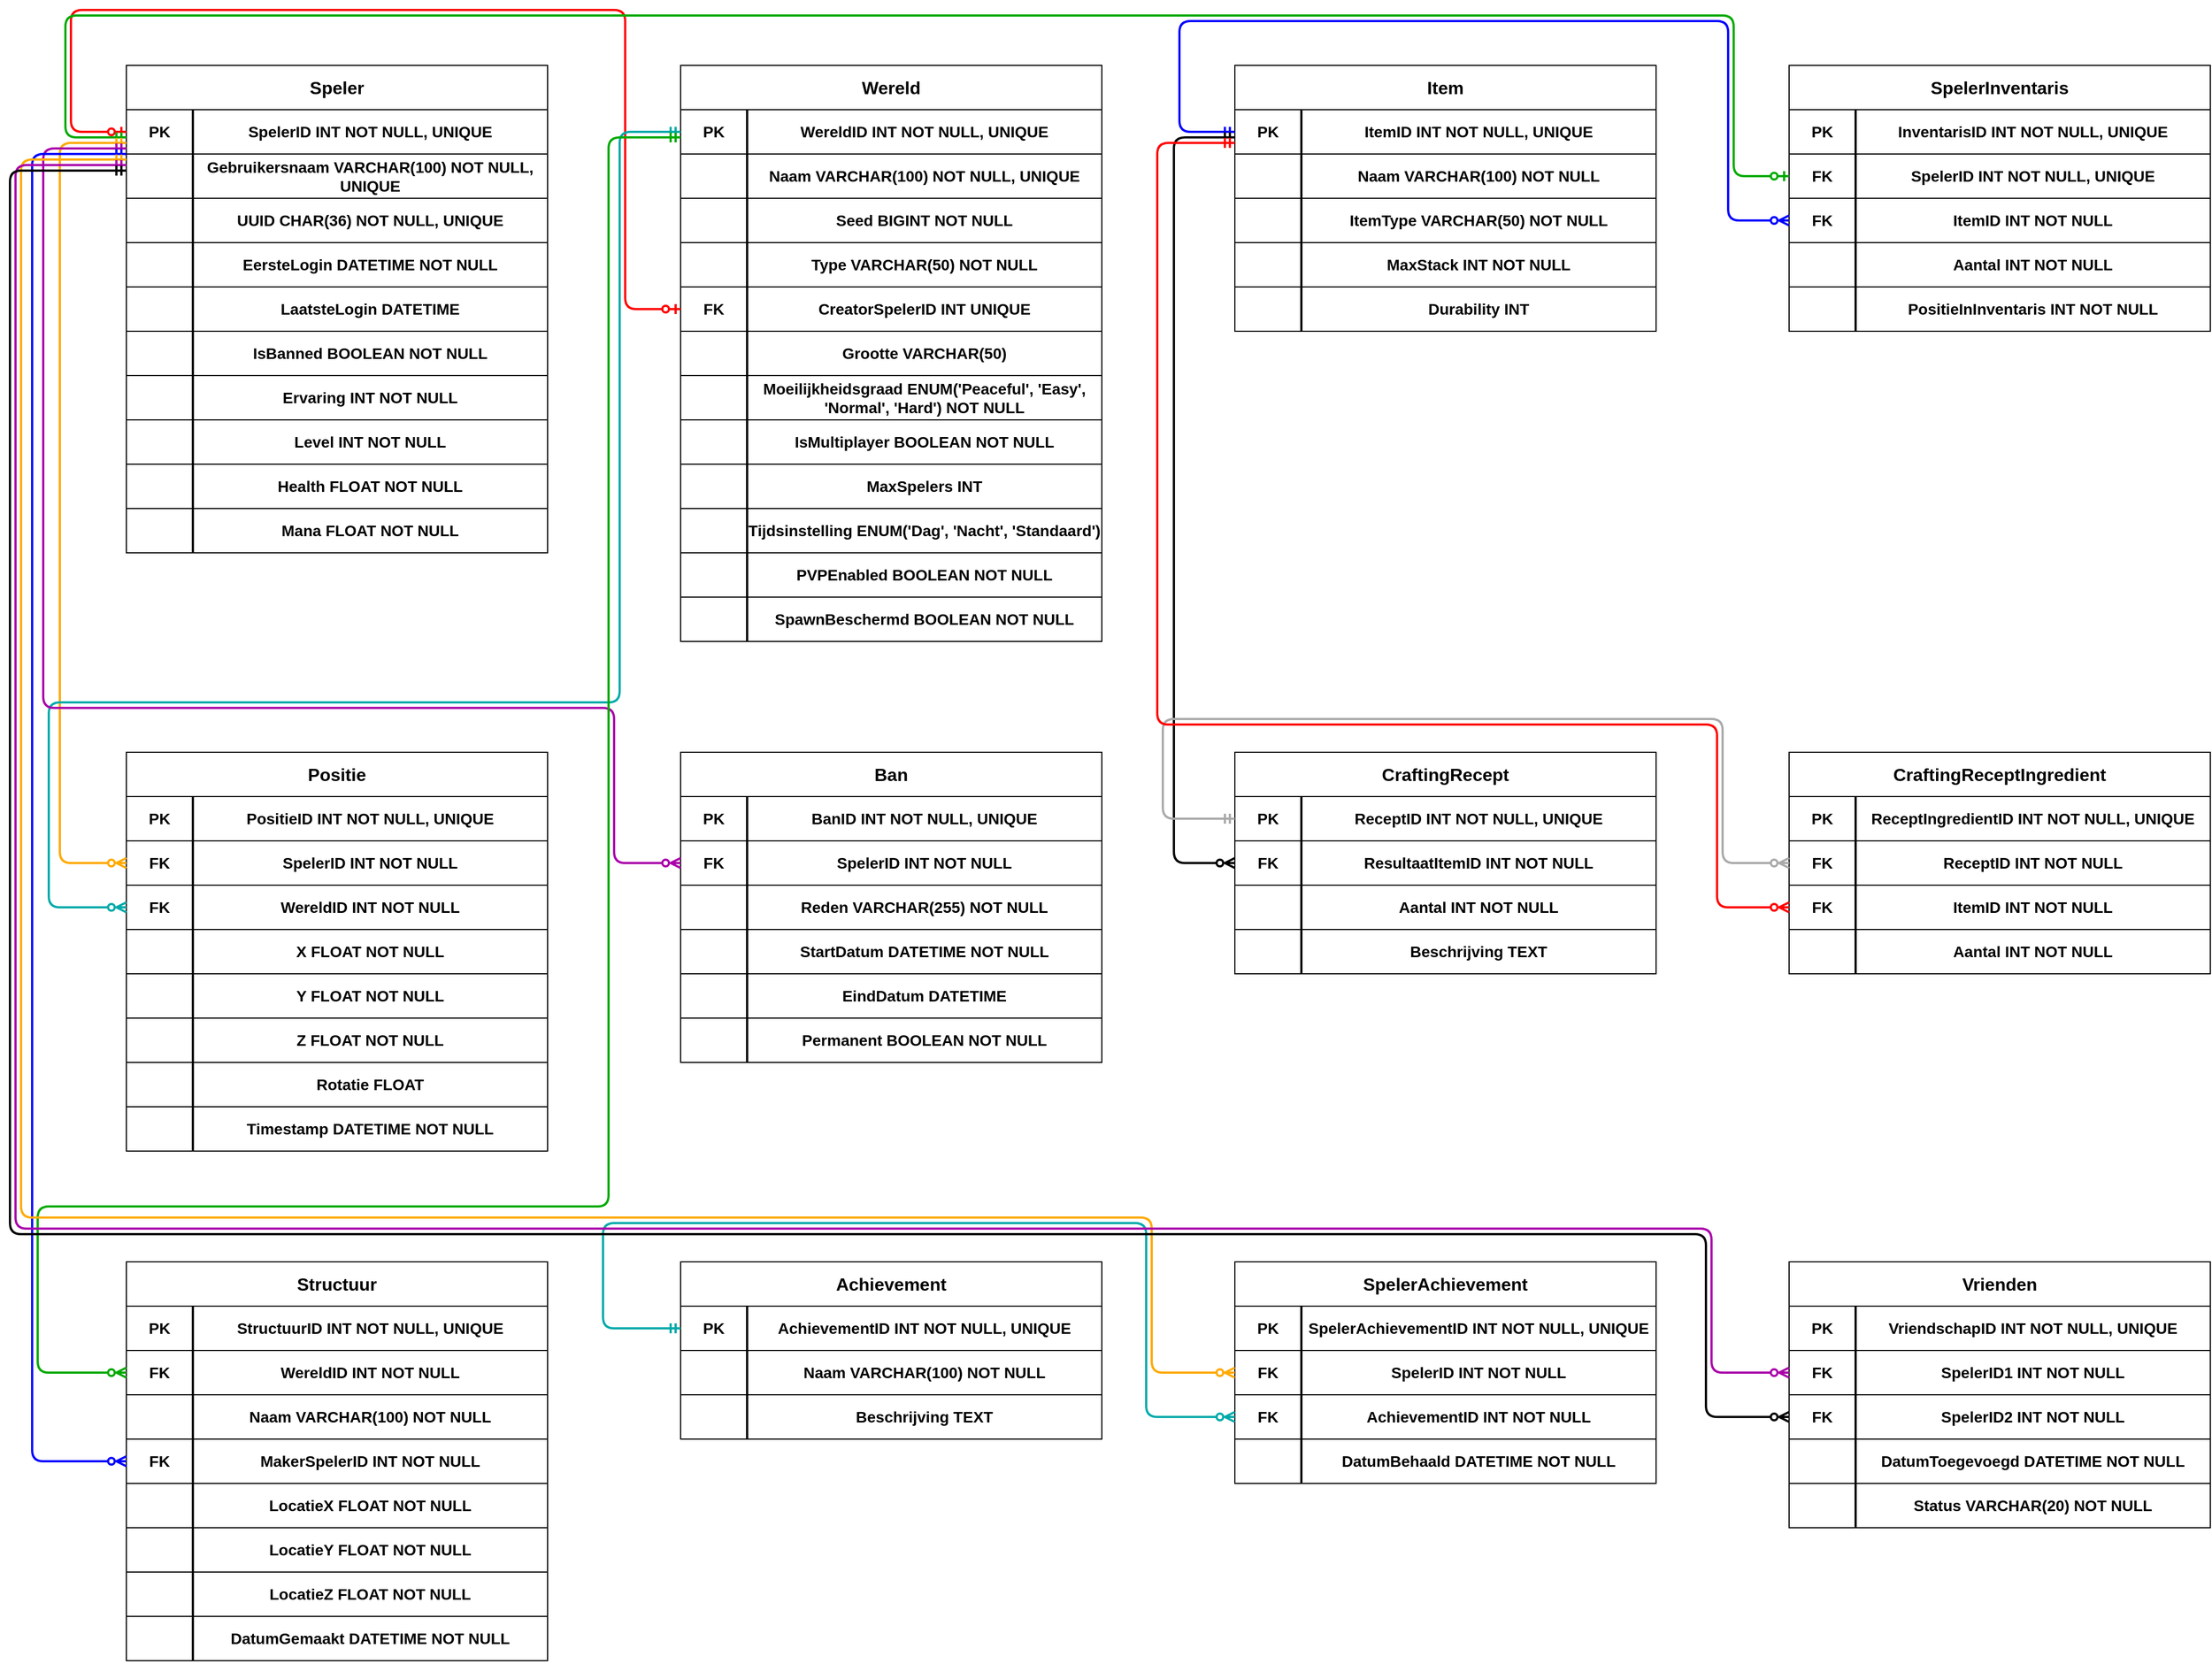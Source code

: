 <?xml version="1.0" encoding="UTF-8"?>
<mxfile version="22.1.22" type="device">
  <diagram id="diagram1" name="Pagina-1">
    <mxGraphModel dx="1200" dy="800" grid="1" gridSize="10" guides="1" tooltips="1" connect="1" arrows="1" fold="1" page="1" pageScale="1" pageWidth="827" pageHeight="1169" math="0" shadow="0">
      <root>
        <mxCell id="0"/>
        <mxCell id="1" parent="0"/>
    <mxCell id="2" value="" style="shape=rectangle;whiteSpace=wrap;html=1;strokeColor=#000000;fillColor=#FFFFFF;fontSize=14;fontFamily=Arial;fontStyle=1" vertex="1" parent="1">
      <mxGeometry x="0" y="0" width="380" height="440" as="geometry" />
    </mxCell>

    <mxCell id="3" value="Speler" style="shape=rectangle;whiteSpace=wrap;html=1;strokeColor=#000000;fillColor=#FFFFFF;fontSize=16;fontFamily=Arial;fontStyle=1;" vertex="1" parent="1">
      <mxGeometry x="0" y="0" width="380" height="40" as="geometry" />
    </mxCell>

    <mxCell id="4" value="PK" style="shape=rectangle;whiteSpace=wrap;html=1;strokeColor=#000000;fillColor=#FFFFFF;fontSize=14;fontFamily=Arial;fontStyle=1" vertex="1" parent="1">
      <mxGeometry x="0" y="40" width="60" height="40" as="geometry" />
    </mxCell>

    <mxCell id="5" value="SpelerID
INT
NOT NULL, UNIQUE" style="shape=rectangle;whiteSpace=wrap;html=1;strokeColor=#000000;fillColor=#FFFFFF;fontSize=14;fontFamily=Arial;fontStyle=1" vertex="1" parent="1">
      <mxGeometry x="60" y="40" width="320" height="40" as="geometry" />
    </mxCell>

    <mxCell id="6" value="" style="shape=rectangle;whiteSpace=wrap;html=1;strokeColor=#000000;fillColor=#FFFFFF;fontSize=14;fontFamily=Arial;fontStyle=1" vertex="1" parent="1">
      <mxGeometry x="0" y="80" width="60" height="40" as="geometry" />
    </mxCell>

    <mxCell id="7" value="Gebruikersnaam
VARCHAR(100)
NOT NULL, UNIQUE" style="shape=rectangle;whiteSpace=wrap;html=1;strokeColor=#000000;fillColor=#FFFFFF;fontSize=14;fontFamily=Arial;fontStyle=1" vertex="1" parent="1">
      <mxGeometry x="60" y="80" width="320" height="40" as="geometry" />
    </mxCell>

    <mxCell id="8" value="" style="shape=rectangle;whiteSpace=wrap;html=1;strokeColor=#000000;fillColor=#FFFFFF;fontSize=14;fontFamily=Arial;fontStyle=1" vertex="1" parent="1">
      <mxGeometry x="0" y="120" width="60" height="40" as="geometry" />
    </mxCell>

    <mxCell id="9" value="UUID
CHAR(36)
NOT NULL, UNIQUE" style="shape=rectangle;whiteSpace=wrap;html=1;strokeColor=#000000;fillColor=#FFFFFF;fontSize=14;fontFamily=Arial;fontStyle=1" vertex="1" parent="1">
      <mxGeometry x="60" y="120" width="320" height="40" as="geometry" />
    </mxCell>

    <mxCell id="10" value="" style="shape=rectangle;whiteSpace=wrap;html=1;strokeColor=#000000;fillColor=#FFFFFF;fontSize=14;fontFamily=Arial;fontStyle=1" vertex="1" parent="1">
      <mxGeometry x="0" y="160" width="60" height="40" as="geometry" />
    </mxCell>

    <mxCell id="11" value="EersteLogin
DATETIME
NOT NULL" style="shape=rectangle;whiteSpace=wrap;html=1;strokeColor=#000000;fillColor=#FFFFFF;fontSize=14;fontFamily=Arial;fontStyle=1" vertex="1" parent="1">
      <mxGeometry x="60" y="160" width="320" height="40" as="geometry" />
    </mxCell>

    <mxCell id="12" value="" style="shape=rectangle;whiteSpace=wrap;html=1;strokeColor=#000000;fillColor=#FFFFFF;fontSize=14;fontFamily=Arial;fontStyle=1" vertex="1" parent="1">
      <mxGeometry x="0" y="200" width="60" height="40" as="geometry" />
    </mxCell>

    <mxCell id="13" value="LaatsteLogin
DATETIME" style="shape=rectangle;whiteSpace=wrap;html=1;strokeColor=#000000;fillColor=#FFFFFF;fontSize=14;fontFamily=Arial;fontStyle=1" vertex="1" parent="1">
      <mxGeometry x="60" y="200" width="320" height="40" as="geometry" />
    </mxCell>

    <mxCell id="14" value="" style="shape=rectangle;whiteSpace=wrap;html=1;strokeColor=#000000;fillColor=#FFFFFF;fontSize=14;fontFamily=Arial;fontStyle=1" vertex="1" parent="1">
      <mxGeometry x="0" y="240" width="60" height="40" as="geometry" />
    </mxCell>

    <mxCell id="15" value="IsBanned
BOOLEAN
NOT NULL" style="shape=rectangle;whiteSpace=wrap;html=1;strokeColor=#000000;fillColor=#FFFFFF;fontSize=14;fontFamily=Arial;fontStyle=1" vertex="1" parent="1">
      <mxGeometry x="60" y="240" width="320" height="40" as="geometry" />
    </mxCell>

    <mxCell id="16" value="" style="shape=rectangle;whiteSpace=wrap;html=1;strokeColor=#000000;fillColor=#FFFFFF;fontSize=14;fontFamily=Arial;fontStyle=1" vertex="1" parent="1">
      <mxGeometry x="0" y="280" width="60" height="40" as="geometry" />
    </mxCell>

    <mxCell id="17" value="Ervaring
INT
NOT NULL" style="shape=rectangle;whiteSpace=wrap;html=1;strokeColor=#000000;fillColor=#FFFFFF;fontSize=14;fontFamily=Arial;fontStyle=1" vertex="1" parent="1">
      <mxGeometry x="60" y="280" width="320" height="40" as="geometry" />
    </mxCell>

    <mxCell id="18" value="" style="shape=rectangle;whiteSpace=wrap;html=1;strokeColor=#000000;fillColor=#FFFFFF;fontSize=14;fontFamily=Arial;fontStyle=1" vertex="1" parent="1">
      <mxGeometry x="0" y="320" width="60" height="40" as="geometry" />
    </mxCell>

    <mxCell id="19" value="Level
INT
NOT NULL" style="shape=rectangle;whiteSpace=wrap;html=1;strokeColor=#000000;fillColor=#FFFFFF;fontSize=14;fontFamily=Arial;fontStyle=1" vertex="1" parent="1">
      <mxGeometry x="60" y="320" width="320" height="40" as="geometry" />
    </mxCell>

    <mxCell id="20" value="" style="shape=rectangle;whiteSpace=wrap;html=1;strokeColor=#000000;fillColor=#FFFFFF;fontSize=14;fontFamily=Arial;fontStyle=1" vertex="1" parent="1">
      <mxGeometry x="0" y="360" width="60" height="40" as="geometry" />
    </mxCell>

    <mxCell id="21" value="Health
FLOAT
NOT NULL" style="shape=rectangle;whiteSpace=wrap;html=1;strokeColor=#000000;fillColor=#FFFFFF;fontSize=14;fontFamily=Arial;fontStyle=1" vertex="1" parent="1">
      <mxGeometry x="60" y="360" width="320" height="40" as="geometry" />
    </mxCell>

    <mxCell id="22" value="" style="shape=rectangle;whiteSpace=wrap;html=1;strokeColor=#000000;fillColor=#FFFFFF;fontSize=14;fontFamily=Arial;fontStyle=1" vertex="1" parent="1">
      <mxGeometry x="0" y="400" width="60" height="40" as="geometry" />
    </mxCell>

    <mxCell id="23" value="Mana
FLOAT
NOT NULL" style="shape=rectangle;whiteSpace=wrap;html=1;strokeColor=#000000;fillColor=#FFFFFF;fontSize=14;fontFamily=Arial;fontStyle=1" vertex="1" parent="1">
      <mxGeometry x="60" y="400" width="320" height="40" as="geometry" />
    </mxCell>

    <mxCell id="24" style="strokeColor=#000000;strokeWidth=2;endArrow=none;endFill=0;" edge="1" parent="1">
      <mxGeometry relative="1" as="geometry">
        <mxPoint x="60" y="40" as="sourcePoint" />
        <mxPoint x="60" y="440" as="targetPoint" />
      </mxGeometry>
    </mxCell>

    <mxCell id="25" value="" style="shape=rectangle;whiteSpace=wrap;html=1;strokeColor=#000000;fillColor=#FFFFFF;fontSize=14;fontFamily=Arial;fontStyle=1" vertex="1" parent="1">
      <mxGeometry x="500" y="0" width="380" height="520" as="geometry" />
    </mxCell>

    <mxCell id="26" value="Wereld" style="shape=rectangle;whiteSpace=wrap;html=1;strokeColor=#000000;fillColor=#FFFFFF;fontSize=16;fontFamily=Arial;fontStyle=1;" vertex="1" parent="1">
      <mxGeometry x="500" y="0" width="380" height="40" as="geometry" />
    </mxCell>

    <mxCell id="27" value="PK" style="shape=rectangle;whiteSpace=wrap;html=1;strokeColor=#000000;fillColor=#FFFFFF;fontSize=14;fontFamily=Arial;fontStyle=1" vertex="1" parent="1">
      <mxGeometry x="500" y="40" width="60" height="40" as="geometry" />
    </mxCell>

    <mxCell id="28" value="WereldID
INT
NOT NULL, UNIQUE" style="shape=rectangle;whiteSpace=wrap;html=1;strokeColor=#000000;fillColor=#FFFFFF;fontSize=14;fontFamily=Arial;fontStyle=1" vertex="1" parent="1">
      <mxGeometry x="560" y="40" width="320" height="40" as="geometry" />
    </mxCell>

    <mxCell id="29" value="" style="shape=rectangle;whiteSpace=wrap;html=1;strokeColor=#000000;fillColor=#FFFFFF;fontSize=14;fontFamily=Arial;fontStyle=1" vertex="1" parent="1">
      <mxGeometry x="500" y="80" width="60" height="40" as="geometry" />
    </mxCell>

    <mxCell id="30" value="Naam
VARCHAR(100)
NOT NULL, UNIQUE" style="shape=rectangle;whiteSpace=wrap;html=1;strokeColor=#000000;fillColor=#FFFFFF;fontSize=14;fontFamily=Arial;fontStyle=1" vertex="1" parent="1">
      <mxGeometry x="560" y="80" width="320" height="40" as="geometry" />
    </mxCell>

    <mxCell id="31" value="" style="shape=rectangle;whiteSpace=wrap;html=1;strokeColor=#000000;fillColor=#FFFFFF;fontSize=14;fontFamily=Arial;fontStyle=1" vertex="1" parent="1">
      <mxGeometry x="500" y="120" width="60" height="40" as="geometry" />
    </mxCell>

    <mxCell id="32" value="Seed
BIGINT
NOT NULL" style="shape=rectangle;whiteSpace=wrap;html=1;strokeColor=#000000;fillColor=#FFFFFF;fontSize=14;fontFamily=Arial;fontStyle=1" vertex="1" parent="1">
      <mxGeometry x="560" y="120" width="320" height="40" as="geometry" />
    </mxCell>

    <mxCell id="33" value="" style="shape=rectangle;whiteSpace=wrap;html=1;strokeColor=#000000;fillColor=#FFFFFF;fontSize=14;fontFamily=Arial;fontStyle=1" vertex="1" parent="1">
      <mxGeometry x="500" y="160" width="60" height="40" as="geometry" />
    </mxCell>

    <mxCell id="34" value="Type
VARCHAR(50)
NOT NULL" style="shape=rectangle;whiteSpace=wrap;html=1;strokeColor=#000000;fillColor=#FFFFFF;fontSize=14;fontFamily=Arial;fontStyle=1" vertex="1" parent="1">
      <mxGeometry x="560" y="160" width="320" height="40" as="geometry" />
    </mxCell>

    <mxCell id="35" value="FK" style="shape=rectangle;whiteSpace=wrap;html=1;strokeColor=#000000;fillColor=#FFFFFF;fontSize=14;fontFamily=Arial;fontStyle=1" vertex="1" parent="1">
      <mxGeometry x="500" y="200" width="60" height="40" as="geometry" />
    </mxCell>

    <mxCell id="36" value="CreatorSpelerID
INT
UNIQUE" style="shape=rectangle;whiteSpace=wrap;html=1;strokeColor=#000000;fillColor=#FFFFFF;fontSize=14;fontFamily=Arial;fontStyle=1" vertex="1" parent="1">
      <mxGeometry x="560" y="200" width="320" height="40" as="geometry" />
    </mxCell>

    <mxCell id="37" value="" style="shape=rectangle;whiteSpace=wrap;html=1;strokeColor=#000000;fillColor=#FFFFFF;fontSize=14;fontFamily=Arial;fontStyle=1" vertex="1" parent="1">
      <mxGeometry x="500" y="240" width="60" height="40" as="geometry" />
    </mxCell>

    <mxCell id="38" value="Grootte
VARCHAR(50)" style="shape=rectangle;whiteSpace=wrap;html=1;strokeColor=#000000;fillColor=#FFFFFF;fontSize=14;fontFamily=Arial;fontStyle=1" vertex="1" parent="1">
      <mxGeometry x="560" y="240" width="320" height="40" as="geometry" />
    </mxCell>

    <mxCell id="39" value="" style="shape=rectangle;whiteSpace=wrap;html=1;strokeColor=#000000;fillColor=#FFFFFF;fontSize=14;fontFamily=Arial;fontStyle=1" vertex="1" parent="1">
      <mxGeometry x="500" y="280" width="60" height="40" as="geometry" />
    </mxCell>

    <mxCell id="40" value="Moeilijkheidsgraad
ENUM(&apos;Peaceful&apos;, &apos;Easy&apos;, &apos;Normal&apos;, &apos;Hard&apos;)
NOT NULL" style="shape=rectangle;whiteSpace=wrap;html=1;strokeColor=#000000;fillColor=#FFFFFF;fontSize=14;fontFamily=Arial;fontStyle=1" vertex="1" parent="1">
      <mxGeometry x="560" y="280" width="320" height="40" as="geometry" />
    </mxCell>

    <mxCell id="41" value="" style="shape=rectangle;whiteSpace=wrap;html=1;strokeColor=#000000;fillColor=#FFFFFF;fontSize=14;fontFamily=Arial;fontStyle=1" vertex="1" parent="1">
      <mxGeometry x="500" y="320" width="60" height="40" as="geometry" />
    </mxCell>

    <mxCell id="42" value="IsMultiplayer
BOOLEAN
NOT NULL" style="shape=rectangle;whiteSpace=wrap;html=1;strokeColor=#000000;fillColor=#FFFFFF;fontSize=14;fontFamily=Arial;fontStyle=1" vertex="1" parent="1">
      <mxGeometry x="560" y="320" width="320" height="40" as="geometry" />
    </mxCell>

    <mxCell id="43" value="" style="shape=rectangle;whiteSpace=wrap;html=1;strokeColor=#000000;fillColor=#FFFFFF;fontSize=14;fontFamily=Arial;fontStyle=1" vertex="1" parent="1">
      <mxGeometry x="500" y="360" width="60" height="40" as="geometry" />
    </mxCell>

    <mxCell id="44" value="MaxSpelers
INT" style="shape=rectangle;whiteSpace=wrap;html=1;strokeColor=#000000;fillColor=#FFFFFF;fontSize=14;fontFamily=Arial;fontStyle=1" vertex="1" parent="1">
      <mxGeometry x="560" y="360" width="320" height="40" as="geometry" />
    </mxCell>

    <mxCell id="45" value="" style="shape=rectangle;whiteSpace=wrap;html=1;strokeColor=#000000;fillColor=#FFFFFF;fontSize=14;fontFamily=Arial;fontStyle=1" vertex="1" parent="1">
      <mxGeometry x="500" y="400" width="60" height="40" as="geometry" />
    </mxCell>

    <mxCell id="46" value="Tijdsinstelling
ENUM(&apos;Dag&apos;, &apos;Nacht&apos;, &apos;Standaard&apos;)" style="shape=rectangle;whiteSpace=wrap;html=1;strokeColor=#000000;fillColor=#FFFFFF;fontSize=14;fontFamily=Arial;fontStyle=1" vertex="1" parent="1">
      <mxGeometry x="560" y="400" width="320" height="40" as="geometry" />
    </mxCell>

    <mxCell id="47" value="" style="shape=rectangle;whiteSpace=wrap;html=1;strokeColor=#000000;fillColor=#FFFFFF;fontSize=14;fontFamily=Arial;fontStyle=1" vertex="1" parent="1">
      <mxGeometry x="500" y="440" width="60" height="40" as="geometry" />
    </mxCell>

    <mxCell id="48" value="PVPEnabled
BOOLEAN
NOT NULL" style="shape=rectangle;whiteSpace=wrap;html=1;strokeColor=#000000;fillColor=#FFFFFF;fontSize=14;fontFamily=Arial;fontStyle=1" vertex="1" parent="1">
      <mxGeometry x="560" y="440" width="320" height="40" as="geometry" />
    </mxCell>

    <mxCell id="49" value="" style="shape=rectangle;whiteSpace=wrap;html=1;strokeColor=#000000;fillColor=#FFFFFF;fontSize=14;fontFamily=Arial;fontStyle=1" vertex="1" parent="1">
      <mxGeometry x="500" y="480" width="60" height="40" as="geometry" />
    </mxCell>

    <mxCell id="50" value="SpawnBeschermd
BOOLEAN
NOT NULL" style="shape=rectangle;whiteSpace=wrap;html=1;strokeColor=#000000;fillColor=#FFFFFF;fontSize=14;fontFamily=Arial;fontStyle=1" vertex="1" parent="1">
      <mxGeometry x="560" y="480" width="320" height="40" as="geometry" />
    </mxCell>

    <mxCell id="51" style="strokeColor=#000000;strokeWidth=2;endArrow=none;endFill=0;" edge="1" parent="1">
      <mxGeometry relative="1" as="geometry">
        <mxPoint x="560" y="40" as="sourcePoint" />
        <mxPoint x="560" y="520" as="targetPoint" />
      </mxGeometry>
    </mxCell>

    <mxCell id="52" value="" style="shape=rectangle;whiteSpace=wrap;html=1;strokeColor=#000000;fillColor=#FFFFFF;fontSize=14;fontFamily=Arial;fontStyle=1" vertex="1" parent="1">
      <mxGeometry x="1000" y="0" width="380" height="240" as="geometry" />
    </mxCell>

    <mxCell id="53" value="Item" style="shape=rectangle;whiteSpace=wrap;html=1;strokeColor=#000000;fillColor=#FFFFFF;fontSize=16;fontFamily=Arial;fontStyle=1;" vertex="1" parent="1">
      <mxGeometry x="1000" y="0" width="380" height="40" as="geometry" />
    </mxCell>

    <mxCell id="54" value="PK" style="shape=rectangle;whiteSpace=wrap;html=1;strokeColor=#000000;fillColor=#FFFFFF;fontSize=14;fontFamily=Arial;fontStyle=1" vertex="1" parent="1">
      <mxGeometry x="1000" y="40" width="60" height="40" as="geometry" />
    </mxCell>

    <mxCell id="55" value="ItemID
INT
NOT NULL, UNIQUE" style="shape=rectangle;whiteSpace=wrap;html=1;strokeColor=#000000;fillColor=#FFFFFF;fontSize=14;fontFamily=Arial;fontStyle=1" vertex="1" parent="1">
      <mxGeometry x="1060" y="40" width="320" height="40" as="geometry" />
    </mxCell>

    <mxCell id="56" value="" style="shape=rectangle;whiteSpace=wrap;html=1;strokeColor=#000000;fillColor=#FFFFFF;fontSize=14;fontFamily=Arial;fontStyle=1" vertex="1" parent="1">
      <mxGeometry x="1000" y="80" width="60" height="40" as="geometry" />
    </mxCell>

    <mxCell id="57" value="Naam
VARCHAR(100)
NOT NULL" style="shape=rectangle;whiteSpace=wrap;html=1;strokeColor=#000000;fillColor=#FFFFFF;fontSize=14;fontFamily=Arial;fontStyle=1" vertex="1" parent="1">
      <mxGeometry x="1060" y="80" width="320" height="40" as="geometry" />
    </mxCell>

    <mxCell id="58" value="" style="shape=rectangle;whiteSpace=wrap;html=1;strokeColor=#000000;fillColor=#FFFFFF;fontSize=14;fontFamily=Arial;fontStyle=1" vertex="1" parent="1">
      <mxGeometry x="1000" y="120" width="60" height="40" as="geometry" />
    </mxCell>

    <mxCell id="59" value="ItemType
VARCHAR(50)
NOT NULL" style="shape=rectangle;whiteSpace=wrap;html=1;strokeColor=#000000;fillColor=#FFFFFF;fontSize=14;fontFamily=Arial;fontStyle=1" vertex="1" parent="1">
      <mxGeometry x="1060" y="120" width="320" height="40" as="geometry" />
    </mxCell>

    <mxCell id="60" value="" style="shape=rectangle;whiteSpace=wrap;html=1;strokeColor=#000000;fillColor=#FFFFFF;fontSize=14;fontFamily=Arial;fontStyle=1" vertex="1" parent="1">
      <mxGeometry x="1000" y="160" width="60" height="40" as="geometry" />
    </mxCell>

    <mxCell id="61" value="MaxStack
INT
NOT NULL" style="shape=rectangle;whiteSpace=wrap;html=1;strokeColor=#000000;fillColor=#FFFFFF;fontSize=14;fontFamily=Arial;fontStyle=1" vertex="1" parent="1">
      <mxGeometry x="1060" y="160" width="320" height="40" as="geometry" />
    </mxCell>

    <mxCell id="62" value="" style="shape=rectangle;whiteSpace=wrap;html=1;strokeColor=#000000;fillColor=#FFFFFF;fontSize=14;fontFamily=Arial;fontStyle=1" vertex="1" parent="1">
      <mxGeometry x="1000" y="200" width="60" height="40" as="geometry" />
    </mxCell>

    <mxCell id="63" value="Durability
INT" style="shape=rectangle;whiteSpace=wrap;html=1;strokeColor=#000000;fillColor=#FFFFFF;fontSize=14;fontFamily=Arial;fontStyle=1" vertex="1" parent="1">
      <mxGeometry x="1060" y="200" width="320" height="40" as="geometry" />
    </mxCell>

    <mxCell id="64" style="strokeColor=#000000;strokeWidth=2;endArrow=none;endFill=0;" edge="1" parent="1">
      <mxGeometry relative="1" as="geometry">
        <mxPoint x="1060" y="40" as="sourcePoint" />
        <mxPoint x="1060" y="240" as="targetPoint" />
      </mxGeometry>
    </mxCell>

    <mxCell id="65" value="" style="shape=rectangle;whiteSpace=wrap;html=1;strokeColor=#000000;fillColor=#FFFFFF;fontSize=14;fontFamily=Arial;fontStyle=1" vertex="1" parent="1">
      <mxGeometry x="1500" y="0" width="380" height="240" as="geometry" />
    </mxCell>

    <mxCell id="66" value="SpelerInventaris" style="shape=rectangle;whiteSpace=wrap;html=1;strokeColor=#000000;fillColor=#FFFFFF;fontSize=16;fontFamily=Arial;fontStyle=1;" vertex="1" parent="1">
      <mxGeometry x="1500" y="0" width="380" height="40" as="geometry" />
    </mxCell>

    <mxCell id="67" value="PK" style="shape=rectangle;whiteSpace=wrap;html=1;strokeColor=#000000;fillColor=#FFFFFF;fontSize=14;fontFamily=Arial;fontStyle=1" vertex="1" parent="1">
      <mxGeometry x="1500" y="40" width="60" height="40" as="geometry" />
    </mxCell>

    <mxCell id="68" value="InventarisID
INT
NOT NULL, UNIQUE" style="shape=rectangle;whiteSpace=wrap;html=1;strokeColor=#000000;fillColor=#FFFFFF;fontSize=14;fontFamily=Arial;fontStyle=1" vertex="1" parent="1">
      <mxGeometry x="1560" y="40" width="320" height="40" as="geometry" />
    </mxCell>

    <mxCell id="69" value="FK" style="shape=rectangle;whiteSpace=wrap;html=1;strokeColor=#000000;fillColor=#FFFFFF;fontSize=14;fontFamily=Arial;fontStyle=1" vertex="1" parent="1">
      <mxGeometry x="1500" y="80" width="60" height="40" as="geometry" />
    </mxCell>

    <mxCell id="70" value="SpelerID
INT
NOT NULL, UNIQUE" style="shape=rectangle;whiteSpace=wrap;html=1;strokeColor=#000000;fillColor=#FFFFFF;fontSize=14;fontFamily=Arial;fontStyle=1" vertex="1" parent="1">
      <mxGeometry x="1560" y="80" width="320" height="40" as="geometry" />
    </mxCell>

    <mxCell id="71" value="FK" style="shape=rectangle;whiteSpace=wrap;html=1;strokeColor=#000000;fillColor=#FFFFFF;fontSize=14;fontFamily=Arial;fontStyle=1" vertex="1" parent="1">
      <mxGeometry x="1500" y="120" width="60" height="40" as="geometry" />
    </mxCell>

    <mxCell id="72" value="ItemID
INT
NOT NULL" style="shape=rectangle;whiteSpace=wrap;html=1;strokeColor=#000000;fillColor=#FFFFFF;fontSize=14;fontFamily=Arial;fontStyle=1" vertex="1" parent="1">
      <mxGeometry x="1560" y="120" width="320" height="40" as="geometry" />
    </mxCell>

    <mxCell id="73" value="" style="shape=rectangle;whiteSpace=wrap;html=1;strokeColor=#000000;fillColor=#FFFFFF;fontSize=14;fontFamily=Arial;fontStyle=1" vertex="1" parent="1">
      <mxGeometry x="1500" y="160" width="60" height="40" as="geometry" />
    </mxCell>

    <mxCell id="74" value="Aantal
INT
NOT NULL" style="shape=rectangle;whiteSpace=wrap;html=1;strokeColor=#000000;fillColor=#FFFFFF;fontSize=14;fontFamily=Arial;fontStyle=1" vertex="1" parent="1">
      <mxGeometry x="1560" y="160" width="320" height="40" as="geometry" />
    </mxCell>

    <mxCell id="75" value="" style="shape=rectangle;whiteSpace=wrap;html=1;strokeColor=#000000;fillColor=#FFFFFF;fontSize=14;fontFamily=Arial;fontStyle=1" vertex="1" parent="1">
      <mxGeometry x="1500" y="200" width="60" height="40" as="geometry" />
    </mxCell>

    <mxCell id="76" value="PositieInInventaris
INT
NOT NULL" style="shape=rectangle;whiteSpace=wrap;html=1;strokeColor=#000000;fillColor=#FFFFFF;fontSize=14;fontFamily=Arial;fontStyle=1" vertex="1" parent="1">
      <mxGeometry x="1560" y="200" width="320" height="40" as="geometry" />
    </mxCell>

    <mxCell id="77" style="strokeColor=#000000;strokeWidth=2;endArrow=none;endFill=0;" edge="1" parent="1">
      <mxGeometry relative="1" as="geometry">
        <mxPoint x="1560" y="40" as="sourcePoint" />
        <mxPoint x="1560" y="240" as="targetPoint" />
      </mxGeometry>
    </mxCell>

    <mxCell id="78" value="" style="shape=rectangle;whiteSpace=wrap;html=1;strokeColor=#000000;fillColor=#FFFFFF;fontSize=14;fontFamily=Arial;fontStyle=1" vertex="1" parent="1">
      <mxGeometry x="0" y="620" width="380" height="360" as="geometry" />
    </mxCell>

    <mxCell id="79" value="Positie" style="shape=rectangle;whiteSpace=wrap;html=1;strokeColor=#000000;fillColor=#FFFFFF;fontSize=16;fontFamily=Arial;fontStyle=1;" vertex="1" parent="1">
      <mxGeometry x="0" y="620" width="380" height="40" as="geometry" />
    </mxCell>

    <mxCell id="80" value="PK" style="shape=rectangle;whiteSpace=wrap;html=1;strokeColor=#000000;fillColor=#FFFFFF;fontSize=14;fontFamily=Arial;fontStyle=1" vertex="1" parent="1">
      <mxGeometry x="0" y="660" width="60" height="40" as="geometry" />
    </mxCell>

    <mxCell id="81" value="PositieID
INT
NOT NULL, UNIQUE" style="shape=rectangle;whiteSpace=wrap;html=1;strokeColor=#000000;fillColor=#FFFFFF;fontSize=14;fontFamily=Arial;fontStyle=1" vertex="1" parent="1">
      <mxGeometry x="60" y="660" width="320" height="40" as="geometry" />
    </mxCell>

    <mxCell id="82" value="FK" style="shape=rectangle;whiteSpace=wrap;html=1;strokeColor=#000000;fillColor=#FFFFFF;fontSize=14;fontFamily=Arial;fontStyle=1" vertex="1" parent="1">
      <mxGeometry x="0" y="700" width="60" height="40" as="geometry" />
    </mxCell>

    <mxCell id="83" value="SpelerID
INT
NOT NULL" style="shape=rectangle;whiteSpace=wrap;html=1;strokeColor=#000000;fillColor=#FFFFFF;fontSize=14;fontFamily=Arial;fontStyle=1" vertex="1" parent="1">
      <mxGeometry x="60" y="700" width="320" height="40" as="geometry" />
    </mxCell>

    <mxCell id="84" value="FK" style="shape=rectangle;whiteSpace=wrap;html=1;strokeColor=#000000;fillColor=#FFFFFF;fontSize=14;fontFamily=Arial;fontStyle=1" vertex="1" parent="1">
      <mxGeometry x="0" y="740" width="60" height="40" as="geometry" />
    </mxCell>

    <mxCell id="85" value="WereldID
INT
NOT NULL" style="shape=rectangle;whiteSpace=wrap;html=1;strokeColor=#000000;fillColor=#FFFFFF;fontSize=14;fontFamily=Arial;fontStyle=1" vertex="1" parent="1">
      <mxGeometry x="60" y="740" width="320" height="40" as="geometry" />
    </mxCell>

    <mxCell id="86" value="" style="shape=rectangle;whiteSpace=wrap;html=1;strokeColor=#000000;fillColor=#FFFFFF;fontSize=14;fontFamily=Arial;fontStyle=1" vertex="1" parent="1">
      <mxGeometry x="0" y="780" width="60" height="40" as="geometry" />
    </mxCell>

    <mxCell id="87" value="X
FLOAT
NOT NULL" style="shape=rectangle;whiteSpace=wrap;html=1;strokeColor=#000000;fillColor=#FFFFFF;fontSize=14;fontFamily=Arial;fontStyle=1" vertex="1" parent="1">
      <mxGeometry x="60" y="780" width="320" height="40" as="geometry" />
    </mxCell>

    <mxCell id="88" value="" style="shape=rectangle;whiteSpace=wrap;html=1;strokeColor=#000000;fillColor=#FFFFFF;fontSize=14;fontFamily=Arial;fontStyle=1" vertex="1" parent="1">
      <mxGeometry x="0" y="820" width="60" height="40" as="geometry" />
    </mxCell>

    <mxCell id="89" value="Y
FLOAT
NOT NULL" style="shape=rectangle;whiteSpace=wrap;html=1;strokeColor=#000000;fillColor=#FFFFFF;fontSize=14;fontFamily=Arial;fontStyle=1" vertex="1" parent="1">
      <mxGeometry x="60" y="820" width="320" height="40" as="geometry" />
    </mxCell>

    <mxCell id="90" value="" style="shape=rectangle;whiteSpace=wrap;html=1;strokeColor=#000000;fillColor=#FFFFFF;fontSize=14;fontFamily=Arial;fontStyle=1" vertex="1" parent="1">
      <mxGeometry x="0" y="860" width="60" height="40" as="geometry" />
    </mxCell>

    <mxCell id="91" value="Z
FLOAT
NOT NULL" style="shape=rectangle;whiteSpace=wrap;html=1;strokeColor=#000000;fillColor=#FFFFFF;fontSize=14;fontFamily=Arial;fontStyle=1" vertex="1" parent="1">
      <mxGeometry x="60" y="860" width="320" height="40" as="geometry" />
    </mxCell>

    <mxCell id="92" value="" style="shape=rectangle;whiteSpace=wrap;html=1;strokeColor=#000000;fillColor=#FFFFFF;fontSize=14;fontFamily=Arial;fontStyle=1" vertex="1" parent="1">
      <mxGeometry x="0" y="900" width="60" height="40" as="geometry" />
    </mxCell>

    <mxCell id="93" value="Rotatie
FLOAT" style="shape=rectangle;whiteSpace=wrap;html=1;strokeColor=#000000;fillColor=#FFFFFF;fontSize=14;fontFamily=Arial;fontStyle=1" vertex="1" parent="1">
      <mxGeometry x="60" y="900" width="320" height="40" as="geometry" />
    </mxCell>

    <mxCell id="94" value="" style="shape=rectangle;whiteSpace=wrap;html=1;strokeColor=#000000;fillColor=#FFFFFF;fontSize=14;fontFamily=Arial;fontStyle=1" vertex="1" parent="1">
      <mxGeometry x="0" y="940" width="60" height="40" as="geometry" />
    </mxCell>

    <mxCell id="95" value="Timestamp
DATETIME
NOT NULL" style="shape=rectangle;whiteSpace=wrap;html=1;strokeColor=#000000;fillColor=#FFFFFF;fontSize=14;fontFamily=Arial;fontStyle=1" vertex="1" parent="1">
      <mxGeometry x="60" y="940" width="320" height="40" as="geometry" />
    </mxCell>

    <mxCell id="96" style="strokeColor=#000000;strokeWidth=2;endArrow=none;endFill=0;" edge="1" parent="1">
      <mxGeometry relative="1" as="geometry">
        <mxPoint x="60" y="660" as="sourcePoint" />
        <mxPoint x="60" y="980" as="targetPoint" />
      </mxGeometry>
    </mxCell>

    <mxCell id="97" value="" style="shape=rectangle;whiteSpace=wrap;html=1;strokeColor=#000000;fillColor=#FFFFFF;fontSize=14;fontFamily=Arial;fontStyle=1" vertex="1" parent="1">
      <mxGeometry x="500" y="620" width="380" height="280" as="geometry" />
    </mxCell>

    <mxCell id="98" value="Ban" style="shape=rectangle;whiteSpace=wrap;html=1;strokeColor=#000000;fillColor=#FFFFFF;fontSize=16;fontFamily=Arial;fontStyle=1;" vertex="1" parent="1">
      <mxGeometry x="500" y="620" width="380" height="40" as="geometry" />
    </mxCell>

    <mxCell id="99" value="PK" style="shape=rectangle;whiteSpace=wrap;html=1;strokeColor=#000000;fillColor=#FFFFFF;fontSize=14;fontFamily=Arial;fontStyle=1" vertex="1" parent="1">
      <mxGeometry x="500" y="660" width="60" height="40" as="geometry" />
    </mxCell>

    <mxCell id="100" value="BanID
INT
NOT NULL, UNIQUE" style="shape=rectangle;whiteSpace=wrap;html=1;strokeColor=#000000;fillColor=#FFFFFF;fontSize=14;fontFamily=Arial;fontStyle=1" vertex="1" parent="1">
      <mxGeometry x="560" y="660" width="320" height="40" as="geometry" />
    </mxCell>

    <mxCell id="101" value="FK" style="shape=rectangle;whiteSpace=wrap;html=1;strokeColor=#000000;fillColor=#FFFFFF;fontSize=14;fontFamily=Arial;fontStyle=1" vertex="1" parent="1">
      <mxGeometry x="500" y="700" width="60" height="40" as="geometry" />
    </mxCell>

    <mxCell id="102" value="SpelerID
INT
NOT NULL" style="shape=rectangle;whiteSpace=wrap;html=1;strokeColor=#000000;fillColor=#FFFFFF;fontSize=14;fontFamily=Arial;fontStyle=1" vertex="1" parent="1">
      <mxGeometry x="560" y="700" width="320" height="40" as="geometry" />
    </mxCell>

    <mxCell id="103" value="" style="shape=rectangle;whiteSpace=wrap;html=1;strokeColor=#000000;fillColor=#FFFFFF;fontSize=14;fontFamily=Arial;fontStyle=1" vertex="1" parent="1">
      <mxGeometry x="500" y="740" width="60" height="40" as="geometry" />
    </mxCell>

    <mxCell id="104" value="Reden
VARCHAR(255)
NOT NULL" style="shape=rectangle;whiteSpace=wrap;html=1;strokeColor=#000000;fillColor=#FFFFFF;fontSize=14;fontFamily=Arial;fontStyle=1" vertex="1" parent="1">
      <mxGeometry x="560" y="740" width="320" height="40" as="geometry" />
    </mxCell>

    <mxCell id="105" value="" style="shape=rectangle;whiteSpace=wrap;html=1;strokeColor=#000000;fillColor=#FFFFFF;fontSize=14;fontFamily=Arial;fontStyle=1" vertex="1" parent="1">
      <mxGeometry x="500" y="780" width="60" height="40" as="geometry" />
    </mxCell>

    <mxCell id="106" value="StartDatum
DATETIME
NOT NULL" style="shape=rectangle;whiteSpace=wrap;html=1;strokeColor=#000000;fillColor=#FFFFFF;fontSize=14;fontFamily=Arial;fontStyle=1" vertex="1" parent="1">
      <mxGeometry x="560" y="780" width="320" height="40" as="geometry" />
    </mxCell>

    <mxCell id="107" value="" style="shape=rectangle;whiteSpace=wrap;html=1;strokeColor=#000000;fillColor=#FFFFFF;fontSize=14;fontFamily=Arial;fontStyle=1" vertex="1" parent="1">
      <mxGeometry x="500" y="820" width="60" height="40" as="geometry" />
    </mxCell>

    <mxCell id="108" value="EindDatum
DATETIME" style="shape=rectangle;whiteSpace=wrap;html=1;strokeColor=#000000;fillColor=#FFFFFF;fontSize=14;fontFamily=Arial;fontStyle=1" vertex="1" parent="1">
      <mxGeometry x="560" y="820" width="320" height="40" as="geometry" />
    </mxCell>

    <mxCell id="109" value="" style="shape=rectangle;whiteSpace=wrap;html=1;strokeColor=#000000;fillColor=#FFFFFF;fontSize=14;fontFamily=Arial;fontStyle=1" vertex="1" parent="1">
      <mxGeometry x="500" y="860" width="60" height="40" as="geometry" />
    </mxCell>

    <mxCell id="110" value="Permanent
BOOLEAN
NOT NULL" style="shape=rectangle;whiteSpace=wrap;html=1;strokeColor=#000000;fillColor=#FFFFFF;fontSize=14;fontFamily=Arial;fontStyle=1" vertex="1" parent="1">
      <mxGeometry x="560" y="860" width="320" height="40" as="geometry" />
    </mxCell>

    <mxCell id="111" style="strokeColor=#000000;strokeWidth=2;endArrow=none;endFill=0;" edge="1" parent="1">
      <mxGeometry relative="1" as="geometry">
        <mxPoint x="560" y="660" as="sourcePoint" />
        <mxPoint x="560" y="900" as="targetPoint" />
      </mxGeometry>
    </mxCell>

    <mxCell id="112" value="" style="shape=rectangle;whiteSpace=wrap;html=1;strokeColor=#000000;fillColor=#FFFFFF;fontSize=14;fontFamily=Arial;fontStyle=1" vertex="1" parent="1">
      <mxGeometry x="1000" y="620" width="380" height="200" as="geometry" />
    </mxCell>

    <mxCell id="113" value="CraftingRecept" style="shape=rectangle;whiteSpace=wrap;html=1;strokeColor=#000000;fillColor=#FFFFFF;fontSize=16;fontFamily=Arial;fontStyle=1;" vertex="1" parent="1">
      <mxGeometry x="1000" y="620" width="380" height="40" as="geometry" />
    </mxCell>

    <mxCell id="114" value="PK" style="shape=rectangle;whiteSpace=wrap;html=1;strokeColor=#000000;fillColor=#FFFFFF;fontSize=14;fontFamily=Arial;fontStyle=1" vertex="1" parent="1">
      <mxGeometry x="1000" y="660" width="60" height="40" as="geometry" />
    </mxCell>

    <mxCell id="115" value="ReceptID
INT
NOT NULL, UNIQUE" style="shape=rectangle;whiteSpace=wrap;html=1;strokeColor=#000000;fillColor=#FFFFFF;fontSize=14;fontFamily=Arial;fontStyle=1" vertex="1" parent="1">
      <mxGeometry x="1060" y="660" width="320" height="40" as="geometry" />
    </mxCell>

    <mxCell id="116" value="FK" style="shape=rectangle;whiteSpace=wrap;html=1;strokeColor=#000000;fillColor=#FFFFFF;fontSize=14;fontFamily=Arial;fontStyle=1" vertex="1" parent="1">
      <mxGeometry x="1000" y="700" width="60" height="40" as="geometry" />
    </mxCell>

    <mxCell id="117" value="ResultaatItemID
INT
NOT NULL" style="shape=rectangle;whiteSpace=wrap;html=1;strokeColor=#000000;fillColor=#FFFFFF;fontSize=14;fontFamily=Arial;fontStyle=1" vertex="1" parent="1">
      <mxGeometry x="1060" y="700" width="320" height="40" as="geometry" />
    </mxCell>

    <mxCell id="118" value="" style="shape=rectangle;whiteSpace=wrap;html=1;strokeColor=#000000;fillColor=#FFFFFF;fontSize=14;fontFamily=Arial;fontStyle=1" vertex="1" parent="1">
      <mxGeometry x="1000" y="740" width="60" height="40" as="geometry" />
    </mxCell>

    <mxCell id="119" value="Aantal
INT
NOT NULL" style="shape=rectangle;whiteSpace=wrap;html=1;strokeColor=#000000;fillColor=#FFFFFF;fontSize=14;fontFamily=Arial;fontStyle=1" vertex="1" parent="1">
      <mxGeometry x="1060" y="740" width="320" height="40" as="geometry" />
    </mxCell>

    <mxCell id="120" value="" style="shape=rectangle;whiteSpace=wrap;html=1;strokeColor=#000000;fillColor=#FFFFFF;fontSize=14;fontFamily=Arial;fontStyle=1" vertex="1" parent="1">
      <mxGeometry x="1000" y="780" width="60" height="40" as="geometry" />
    </mxCell>

    <mxCell id="121" value="Beschrijving
TEXT" style="shape=rectangle;whiteSpace=wrap;html=1;strokeColor=#000000;fillColor=#FFFFFF;fontSize=14;fontFamily=Arial;fontStyle=1" vertex="1" parent="1">
      <mxGeometry x="1060" y="780" width="320" height="40" as="geometry" />
    </mxCell>

    <mxCell id="122" style="strokeColor=#000000;strokeWidth=2;endArrow=none;endFill=0;" edge="1" parent="1">
      <mxGeometry relative="1" as="geometry">
        <mxPoint x="1060" y="660" as="sourcePoint" />
        <mxPoint x="1060" y="820" as="targetPoint" />
      </mxGeometry>
    </mxCell>

    <mxCell id="123" value="" style="shape=rectangle;whiteSpace=wrap;html=1;strokeColor=#000000;fillColor=#FFFFFF;fontSize=14;fontFamily=Arial;fontStyle=1" vertex="1" parent="1">
      <mxGeometry x="1500" y="620" width="380" height="200" as="geometry" />
    </mxCell>

    <mxCell id="124" value="CraftingReceptIngredient" style="shape=rectangle;whiteSpace=wrap;html=1;strokeColor=#000000;fillColor=#FFFFFF;fontSize=16;fontFamily=Arial;fontStyle=1;" vertex="1" parent="1">
      <mxGeometry x="1500" y="620" width="380" height="40" as="geometry" />
    </mxCell>

    <mxCell id="125" value="PK" style="shape=rectangle;whiteSpace=wrap;html=1;strokeColor=#000000;fillColor=#FFFFFF;fontSize=14;fontFamily=Arial;fontStyle=1" vertex="1" parent="1">
      <mxGeometry x="1500" y="660" width="60" height="40" as="geometry" />
    </mxCell>

    <mxCell id="126" value="ReceptIngredientID
INT
NOT NULL, UNIQUE" style="shape=rectangle;whiteSpace=wrap;html=1;strokeColor=#000000;fillColor=#FFFFFF;fontSize=14;fontFamily=Arial;fontStyle=1" vertex="1" parent="1">
      <mxGeometry x="1560" y="660" width="320" height="40" as="geometry" />
    </mxCell>

    <mxCell id="127" value="FK" style="shape=rectangle;whiteSpace=wrap;html=1;strokeColor=#000000;fillColor=#FFFFFF;fontSize=14;fontFamily=Arial;fontStyle=1" vertex="1" parent="1">
      <mxGeometry x="1500" y="700" width="60" height="40" as="geometry" />
    </mxCell>

    <mxCell id="128" value="ReceptID
INT
NOT NULL" style="shape=rectangle;whiteSpace=wrap;html=1;strokeColor=#000000;fillColor=#FFFFFF;fontSize=14;fontFamily=Arial;fontStyle=1" vertex="1" parent="1">
      <mxGeometry x="1560" y="700" width="320" height="40" as="geometry" />
    </mxCell>

    <mxCell id="129" value="FK" style="shape=rectangle;whiteSpace=wrap;html=1;strokeColor=#000000;fillColor=#FFFFFF;fontSize=14;fontFamily=Arial;fontStyle=1" vertex="1" parent="1">
      <mxGeometry x="1500" y="740" width="60" height="40" as="geometry" />
    </mxCell>

    <mxCell id="130" value="ItemID
INT
NOT NULL" style="shape=rectangle;whiteSpace=wrap;html=1;strokeColor=#000000;fillColor=#FFFFFF;fontSize=14;fontFamily=Arial;fontStyle=1" vertex="1" parent="1">
      <mxGeometry x="1560" y="740" width="320" height="40" as="geometry" />
    </mxCell>

    <mxCell id="131" value="" style="shape=rectangle;whiteSpace=wrap;html=1;strokeColor=#000000;fillColor=#FFFFFF;fontSize=14;fontFamily=Arial;fontStyle=1" vertex="1" parent="1">
      <mxGeometry x="1500" y="780" width="60" height="40" as="geometry" />
    </mxCell>

    <mxCell id="132" value="Aantal
INT
NOT NULL" style="shape=rectangle;whiteSpace=wrap;html=1;strokeColor=#000000;fillColor=#FFFFFF;fontSize=14;fontFamily=Arial;fontStyle=1" vertex="1" parent="1">
      <mxGeometry x="1560" y="780" width="320" height="40" as="geometry" />
    </mxCell>

    <mxCell id="133" style="strokeColor=#000000;strokeWidth=2;endArrow=none;endFill=0;" edge="1" parent="1">
      <mxGeometry relative="1" as="geometry">
        <mxPoint x="1560" y="660" as="sourcePoint" />
        <mxPoint x="1560" y="820" as="targetPoint" />
      </mxGeometry>
    </mxCell>

    <mxCell id="134" value="" style="shape=rectangle;whiteSpace=wrap;html=1;strokeColor=#000000;fillColor=#FFFFFF;fontSize=14;fontFamily=Arial;fontStyle=1" vertex="1" parent="1">
      <mxGeometry x="0" y="1080" width="380" height="360" as="geometry" />
    </mxCell>

    <mxCell id="135" value="Structuur" style="shape=rectangle;whiteSpace=wrap;html=1;strokeColor=#000000;fillColor=#FFFFFF;fontSize=16;fontFamily=Arial;fontStyle=1;" vertex="1" parent="1">
      <mxGeometry x="0" y="1080" width="380" height="40" as="geometry" />
    </mxCell>

    <mxCell id="136" value="PK" style="shape=rectangle;whiteSpace=wrap;html=1;strokeColor=#000000;fillColor=#FFFFFF;fontSize=14;fontFamily=Arial;fontStyle=1" vertex="1" parent="1">
      <mxGeometry x="0" y="1120" width="60" height="40" as="geometry" />
    </mxCell>

    <mxCell id="137" value="StructuurID
INT
NOT NULL, UNIQUE" style="shape=rectangle;whiteSpace=wrap;html=1;strokeColor=#000000;fillColor=#FFFFFF;fontSize=14;fontFamily=Arial;fontStyle=1" vertex="1" parent="1">
      <mxGeometry x="60" y="1120" width="320" height="40" as="geometry" />
    </mxCell>

    <mxCell id="138" value="FK" style="shape=rectangle;whiteSpace=wrap;html=1;strokeColor=#000000;fillColor=#FFFFFF;fontSize=14;fontFamily=Arial;fontStyle=1" vertex="1" parent="1">
      <mxGeometry x="0" y="1160" width="60" height="40" as="geometry" />
    </mxCell>

    <mxCell id="139" value="WereldID
INT
NOT NULL" style="shape=rectangle;whiteSpace=wrap;html=1;strokeColor=#000000;fillColor=#FFFFFF;fontSize=14;fontFamily=Arial;fontStyle=1" vertex="1" parent="1">
      <mxGeometry x="60" y="1160" width="320" height="40" as="geometry" />
    </mxCell>

    <mxCell id="140" value="" style="shape=rectangle;whiteSpace=wrap;html=1;strokeColor=#000000;fillColor=#FFFFFF;fontSize=14;fontFamily=Arial;fontStyle=1" vertex="1" parent="1">
      <mxGeometry x="0" y="1200" width="60" height="40" as="geometry" />
    </mxCell>

    <mxCell id="141" value="Naam
VARCHAR(100)
NOT NULL" style="shape=rectangle;whiteSpace=wrap;html=1;strokeColor=#000000;fillColor=#FFFFFF;fontSize=14;fontFamily=Arial;fontStyle=1" vertex="1" parent="1">
      <mxGeometry x="60" y="1200" width="320" height="40" as="geometry" />
    </mxCell>

    <mxCell id="142" value="FK" style="shape=rectangle;whiteSpace=wrap;html=1;strokeColor=#000000;fillColor=#FFFFFF;fontSize=14;fontFamily=Arial;fontStyle=1" vertex="1" parent="1">
      <mxGeometry x="0" y="1240" width="60" height="40" as="geometry" />
    </mxCell>

    <mxCell id="143" value="MakerSpelerID
INT
NOT NULL" style="shape=rectangle;whiteSpace=wrap;html=1;strokeColor=#000000;fillColor=#FFFFFF;fontSize=14;fontFamily=Arial;fontStyle=1" vertex="1" parent="1">
      <mxGeometry x="60" y="1240" width="320" height="40" as="geometry" />
    </mxCell>

    <mxCell id="144" value="" style="shape=rectangle;whiteSpace=wrap;html=1;strokeColor=#000000;fillColor=#FFFFFF;fontSize=14;fontFamily=Arial;fontStyle=1" vertex="1" parent="1">
      <mxGeometry x="0" y="1280" width="60" height="40" as="geometry" />
    </mxCell>

    <mxCell id="145" value="LocatieX
FLOAT
NOT NULL" style="shape=rectangle;whiteSpace=wrap;html=1;strokeColor=#000000;fillColor=#FFFFFF;fontSize=14;fontFamily=Arial;fontStyle=1" vertex="1" parent="1">
      <mxGeometry x="60" y="1280" width="320" height="40" as="geometry" />
    </mxCell>

    <mxCell id="146" value="" style="shape=rectangle;whiteSpace=wrap;html=1;strokeColor=#000000;fillColor=#FFFFFF;fontSize=14;fontFamily=Arial;fontStyle=1" vertex="1" parent="1">
      <mxGeometry x="0" y="1320" width="60" height="40" as="geometry" />
    </mxCell>

    <mxCell id="147" value="LocatieY
FLOAT
NOT NULL" style="shape=rectangle;whiteSpace=wrap;html=1;strokeColor=#000000;fillColor=#FFFFFF;fontSize=14;fontFamily=Arial;fontStyle=1" vertex="1" parent="1">
      <mxGeometry x="60" y="1320" width="320" height="40" as="geometry" />
    </mxCell>

    <mxCell id="148" value="" style="shape=rectangle;whiteSpace=wrap;html=1;strokeColor=#000000;fillColor=#FFFFFF;fontSize=14;fontFamily=Arial;fontStyle=1" vertex="1" parent="1">
      <mxGeometry x="0" y="1360" width="60" height="40" as="geometry" />
    </mxCell>

    <mxCell id="149" value="LocatieZ
FLOAT
NOT NULL" style="shape=rectangle;whiteSpace=wrap;html=1;strokeColor=#000000;fillColor=#FFFFFF;fontSize=14;fontFamily=Arial;fontStyle=1" vertex="1" parent="1">
      <mxGeometry x="60" y="1360" width="320" height="40" as="geometry" />
    </mxCell>

    <mxCell id="150" value="" style="shape=rectangle;whiteSpace=wrap;html=1;strokeColor=#000000;fillColor=#FFFFFF;fontSize=14;fontFamily=Arial;fontStyle=1" vertex="1" parent="1">
      <mxGeometry x="0" y="1400" width="60" height="40" as="geometry" />
    </mxCell>

    <mxCell id="151" value="DatumGemaakt
DATETIME
NOT NULL" style="shape=rectangle;whiteSpace=wrap;html=1;strokeColor=#000000;fillColor=#FFFFFF;fontSize=14;fontFamily=Arial;fontStyle=1" vertex="1" parent="1">
      <mxGeometry x="60" y="1400" width="320" height="40" as="geometry" />
    </mxCell>

    <mxCell id="152" style="strokeColor=#000000;strokeWidth=2;endArrow=none;endFill=0;" edge="1" parent="1">
      <mxGeometry relative="1" as="geometry">
        <mxPoint x="60" y="1120" as="sourcePoint" />
        <mxPoint x="60" y="1440" as="targetPoint" />
      </mxGeometry>
    </mxCell>

    <mxCell id="153" value="" style="shape=rectangle;whiteSpace=wrap;html=1;strokeColor=#000000;fillColor=#FFFFFF;fontSize=14;fontFamily=Arial;fontStyle=1" vertex="1" parent="1">
      <mxGeometry x="500" y="1080" width="380" height="160" as="geometry" />
    </mxCell>

    <mxCell id="154" value="Achievement" style="shape=rectangle;whiteSpace=wrap;html=1;strokeColor=#000000;fillColor=#FFFFFF;fontSize=16;fontFamily=Arial;fontStyle=1;" vertex="1" parent="1">
      <mxGeometry x="500" y="1080" width="380" height="40" as="geometry" />
    </mxCell>

    <mxCell id="155" value="PK" style="shape=rectangle;whiteSpace=wrap;html=1;strokeColor=#000000;fillColor=#FFFFFF;fontSize=14;fontFamily=Arial;fontStyle=1" vertex="1" parent="1">
      <mxGeometry x="500" y="1120" width="60" height="40" as="geometry" />
    </mxCell>

    <mxCell id="156" value="AchievementID
INT
NOT NULL, UNIQUE" style="shape=rectangle;whiteSpace=wrap;html=1;strokeColor=#000000;fillColor=#FFFFFF;fontSize=14;fontFamily=Arial;fontStyle=1" vertex="1" parent="1">
      <mxGeometry x="560" y="1120" width="320" height="40" as="geometry" />
    </mxCell>

    <mxCell id="157" value="" style="shape=rectangle;whiteSpace=wrap;html=1;strokeColor=#000000;fillColor=#FFFFFF;fontSize=14;fontFamily=Arial;fontStyle=1" vertex="1" parent="1">
      <mxGeometry x="500" y="1160" width="60" height="40" as="geometry" />
    </mxCell>

    <mxCell id="158" value="Naam
VARCHAR(100)
NOT NULL" style="shape=rectangle;whiteSpace=wrap;html=1;strokeColor=#000000;fillColor=#FFFFFF;fontSize=14;fontFamily=Arial;fontStyle=1" vertex="1" parent="1">
      <mxGeometry x="560" y="1160" width="320" height="40" as="geometry" />
    </mxCell>

    <mxCell id="159" value="" style="shape=rectangle;whiteSpace=wrap;html=1;strokeColor=#000000;fillColor=#FFFFFF;fontSize=14;fontFamily=Arial;fontStyle=1" vertex="1" parent="1">
      <mxGeometry x="500" y="1200" width="60" height="40" as="geometry" />
    </mxCell>

    <mxCell id="160" value="Beschrijving
TEXT" style="shape=rectangle;whiteSpace=wrap;html=1;strokeColor=#000000;fillColor=#FFFFFF;fontSize=14;fontFamily=Arial;fontStyle=1" vertex="1" parent="1">
      <mxGeometry x="560" y="1200" width="320" height="40" as="geometry" />
    </mxCell>

    <mxCell id="161" style="strokeColor=#000000;strokeWidth=2;endArrow=none;endFill=0;" edge="1" parent="1">
      <mxGeometry relative="1" as="geometry">
        <mxPoint x="560" y="1120" as="sourcePoint" />
        <mxPoint x="560" y="1240" as="targetPoint" />
      </mxGeometry>
    </mxCell>

    <mxCell id="162" value="" style="shape=rectangle;whiteSpace=wrap;html=1;strokeColor=#000000;fillColor=#FFFFFF;fontSize=14;fontFamily=Arial;fontStyle=1" vertex="1" parent="1">
      <mxGeometry x="1000" y="1080" width="380" height="200" as="geometry" />
    </mxCell>

    <mxCell id="163" value="SpelerAchievement" style="shape=rectangle;whiteSpace=wrap;html=1;strokeColor=#000000;fillColor=#FFFFFF;fontSize=16;fontFamily=Arial;fontStyle=1;" vertex="1" parent="1">
      <mxGeometry x="1000" y="1080" width="380" height="40" as="geometry" />
    </mxCell>

    <mxCell id="164" value="PK" style="shape=rectangle;whiteSpace=wrap;html=1;strokeColor=#000000;fillColor=#FFFFFF;fontSize=14;fontFamily=Arial;fontStyle=1" vertex="1" parent="1">
      <mxGeometry x="1000" y="1120" width="60" height="40" as="geometry" />
    </mxCell>

    <mxCell id="165" value="SpelerAchievementID
INT
NOT NULL, UNIQUE" style="shape=rectangle;whiteSpace=wrap;html=1;strokeColor=#000000;fillColor=#FFFFFF;fontSize=14;fontFamily=Arial;fontStyle=1" vertex="1" parent="1">
      <mxGeometry x="1060" y="1120" width="320" height="40" as="geometry" />
    </mxCell>

    <mxCell id="166" value="FK" style="shape=rectangle;whiteSpace=wrap;html=1;strokeColor=#000000;fillColor=#FFFFFF;fontSize=14;fontFamily=Arial;fontStyle=1" vertex="1" parent="1">
      <mxGeometry x="1000" y="1160" width="60" height="40" as="geometry" />
    </mxCell>

    <mxCell id="167" value="SpelerID
INT
NOT NULL" style="shape=rectangle;whiteSpace=wrap;html=1;strokeColor=#000000;fillColor=#FFFFFF;fontSize=14;fontFamily=Arial;fontStyle=1" vertex="1" parent="1">
      <mxGeometry x="1060" y="1160" width="320" height="40" as="geometry" />
    </mxCell>

    <mxCell id="168" value="FK" style="shape=rectangle;whiteSpace=wrap;html=1;strokeColor=#000000;fillColor=#FFFFFF;fontSize=14;fontFamily=Arial;fontStyle=1" vertex="1" parent="1">
      <mxGeometry x="1000" y="1200" width="60" height="40" as="geometry" />
    </mxCell>

    <mxCell id="169" value="AchievementID
INT
NOT NULL" style="shape=rectangle;whiteSpace=wrap;html=1;strokeColor=#000000;fillColor=#FFFFFF;fontSize=14;fontFamily=Arial;fontStyle=1" vertex="1" parent="1">
      <mxGeometry x="1060" y="1200" width="320" height="40" as="geometry" />
    </mxCell>

    <mxCell id="170" value="" style="shape=rectangle;whiteSpace=wrap;html=1;strokeColor=#000000;fillColor=#FFFFFF;fontSize=14;fontFamily=Arial;fontStyle=1" vertex="1" parent="1">
      <mxGeometry x="1000" y="1240" width="60" height="40" as="geometry" />
    </mxCell>

    <mxCell id="171" value="DatumBehaald
DATETIME
NOT NULL" style="shape=rectangle;whiteSpace=wrap;html=1;strokeColor=#000000;fillColor=#FFFFFF;fontSize=14;fontFamily=Arial;fontStyle=1" vertex="1" parent="1">
      <mxGeometry x="1060" y="1240" width="320" height="40" as="geometry" />
    </mxCell>

    <mxCell id="172" style="strokeColor=#000000;strokeWidth=2;endArrow=none;endFill=0;" edge="1" parent="1">
      <mxGeometry relative="1" as="geometry">
        <mxPoint x="1060" y="1120" as="sourcePoint" />
        <mxPoint x="1060" y="1280" as="targetPoint" />
      </mxGeometry>
    </mxCell>

    <mxCell id="173" value="" style="shape=rectangle;whiteSpace=wrap;html=1;strokeColor=#000000;fillColor=#FFFFFF;fontSize=14;fontFamily=Arial;fontStyle=1" vertex="1" parent="1">
      <mxGeometry x="1500" y="1080" width="380" height="240" as="geometry" />
    </mxCell>

    <mxCell id="174" value="Vrienden" style="shape=rectangle;whiteSpace=wrap;html=1;strokeColor=#000000;fillColor=#FFFFFF;fontSize=16;fontFamily=Arial;fontStyle=1;" vertex="1" parent="1">
      <mxGeometry x="1500" y="1080" width="380" height="40" as="geometry" />
    </mxCell>

    <mxCell id="175" value="PK" style="shape=rectangle;whiteSpace=wrap;html=1;strokeColor=#000000;fillColor=#FFFFFF;fontSize=14;fontFamily=Arial;fontStyle=1" vertex="1" parent="1">
      <mxGeometry x="1500" y="1120" width="60" height="40" as="geometry" />
    </mxCell>

    <mxCell id="176" value="VriendschapID
INT
NOT NULL, UNIQUE" style="shape=rectangle;whiteSpace=wrap;html=1;strokeColor=#000000;fillColor=#FFFFFF;fontSize=14;fontFamily=Arial;fontStyle=1" vertex="1" parent="1">
      <mxGeometry x="1560" y="1120" width="320" height="40" as="geometry" />
    </mxCell>

    <mxCell id="177" value="FK" style="shape=rectangle;whiteSpace=wrap;html=1;strokeColor=#000000;fillColor=#FFFFFF;fontSize=14;fontFamily=Arial;fontStyle=1" vertex="1" parent="1">
      <mxGeometry x="1500" y="1160" width="60" height="40" as="geometry" />
    </mxCell>

    <mxCell id="178" value="SpelerID1
INT
NOT NULL" style="shape=rectangle;whiteSpace=wrap;html=1;strokeColor=#000000;fillColor=#FFFFFF;fontSize=14;fontFamily=Arial;fontStyle=1" vertex="1" parent="1">
      <mxGeometry x="1560" y="1160" width="320" height="40" as="geometry" />
    </mxCell>

    <mxCell id="179" value="FK" style="shape=rectangle;whiteSpace=wrap;html=1;strokeColor=#000000;fillColor=#FFFFFF;fontSize=14;fontFamily=Arial;fontStyle=1" vertex="1" parent="1">
      <mxGeometry x="1500" y="1200" width="60" height="40" as="geometry" />
    </mxCell>

    <mxCell id="180" value="SpelerID2
INT
NOT NULL" style="shape=rectangle;whiteSpace=wrap;html=1;strokeColor=#000000;fillColor=#FFFFFF;fontSize=14;fontFamily=Arial;fontStyle=1" vertex="1" parent="1">
      <mxGeometry x="1560" y="1200" width="320" height="40" as="geometry" />
    </mxCell>

    <mxCell id="181" value="" style="shape=rectangle;whiteSpace=wrap;html=1;strokeColor=#000000;fillColor=#FFFFFF;fontSize=14;fontFamily=Arial;fontStyle=1" vertex="1" parent="1">
      <mxGeometry x="1500" y="1240" width="60" height="40" as="geometry" />
    </mxCell>

    <mxCell id="182" value="DatumToegevoegd
DATETIME
NOT NULL" style="shape=rectangle;whiteSpace=wrap;html=1;strokeColor=#000000;fillColor=#FFFFFF;fontSize=14;fontFamily=Arial;fontStyle=1" vertex="1" parent="1">
      <mxGeometry x="1560" y="1240" width="320" height="40" as="geometry" />
    </mxCell>

    <mxCell id="183" value="" style="shape=rectangle;whiteSpace=wrap;html=1;strokeColor=#000000;fillColor=#FFFFFF;fontSize=14;fontFamily=Arial;fontStyle=1" vertex="1" parent="1">
      <mxGeometry x="1500" y="1280" width="60" height="40" as="geometry" />
    </mxCell>

    <mxCell id="184" value="Status
VARCHAR(20)
NOT NULL" style="shape=rectangle;whiteSpace=wrap;html=1;strokeColor=#000000;fillColor=#FFFFFF;fontSize=14;fontFamily=Arial;fontStyle=1" vertex="1" parent="1">
      <mxGeometry x="1560" y="1280" width="320" height="40" as="geometry" />
    </mxCell>

    <mxCell id="185" style="strokeColor=#000000;strokeWidth=2;endArrow=none;endFill=0;" edge="1" parent="1">
      <mxGeometry relative="1" as="geometry">
        <mxPoint x="1560" y="1120" as="sourcePoint" />
        <mxPoint x="1560" y="1320" as="targetPoint" />
      </mxGeometry>
    </mxCell>

                    <mxCell id="186" style="strokeColor=#FF0000;strokeWidth=2;endArrow=ERzeroToOne;endFill=1;startArrow=ERzeroToOne;startFill=0;" edge="1" parent="1">
                      <mxGeometry relative="1" as="geometry">
                        <mxPoint x="500" y="220.0" as="sourcePoint" />
                          <Array as="points">
                            <mxPoint x="450.0" y="220.0" />
                            <mxPoint x="450.0" y="-50.0" />
                            <mxPoint x="-50.0" y="-50.0" />
                            <mxPoint x="-50.0" y="60.0" />
                          </Array>
                        <mxPoint x="0" y="60.0" as="targetPoint" />
                      </mxGeometry>
                    </mxCell>

                    <mxCell id="187" style="strokeColor=#00AA00;strokeWidth=2;endArrow=ERmandOne;endFill=1;startArrow=ERzeroToOne;startFill=0;" edge="1" parent="1">
                      <mxGeometry relative="1" as="geometry">
                        <mxPoint x="1500" y="100.0" as="sourcePoint" />
                          <Array as="points">
                            <mxPoint x="1450.0" y="100.0" />
                            <mxPoint x="1450.0" y="-45.0" />
                            <mxPoint x="-55.0" y="-45.0" />
                            <mxPoint x="-55.0" y="65.0" />
                          </Array>
                        <mxPoint x="0" y="65.0" as="targetPoint" />
                      </mxGeometry>
                    </mxCell>

                    <mxCell id="188" style="strokeColor=#0000FF;strokeWidth=2;endArrow=ERmandOne;endFill=1;startArrow=ERzeroToMany;startFill=0;" edge="1" parent="1">
                      <mxGeometry relative="1" as="geometry">
                        <mxPoint x="1500" y="140.0" as="sourcePoint" />
                          <Array as="points">
                            <mxPoint x="1445.0" y="140.0" />
                            <mxPoint x="1445.0" y="-40.0" />
                            <mxPoint x="950.0" y="-40.0" />
                            <mxPoint x="950.0" y="60.0" />
                          </Array>
                        <mxPoint x="1000" y="60.0" as="targetPoint" />
                      </mxGeometry>
                    </mxCell>

                    <mxCell id="189" style="strokeColor=#FFAA00;strokeWidth=2;endArrow=ERmandOne;endFill=1;startArrow=ERzeroToMany;startFill=0;" edge="1" parent="1">
                      <mxGeometry relative="1" as="geometry">
                        <mxPoint x="0" y="720.0" as="sourcePoint" />
                              <Array as="points">
                                <mxPoint x="-60.0" y="720.0" />
                                <mxPoint x="-60.0" y="70.0" />
                              </Array>
                        <mxPoint x="0" y="70.0" as="targetPoint" />
                      </mxGeometry>
                    </mxCell>

                    <mxCell id="190" style="strokeColor=#00AAAA;strokeWidth=2;endArrow=ERmandOne;endFill=1;startArrow=ERzeroToMany;startFill=0;" edge="1" parent="1">
                      <mxGeometry relative="1" as="geometry">
                        <mxPoint x="0" y="760.0" as="sourcePoint" />
                          <Array as="points">
                            <mxPoint x="-70.0" y="760.0" />
                            <mxPoint x="-70.0" y="575.0" />
                            <mxPoint x="445.0" y="575.0" />
                            <mxPoint x="445.0" y="60.0" />
                          </Array>
                        <mxPoint x="500" y="60.0" as="targetPoint" />
                      </mxGeometry>
                    </mxCell>

                    <mxCell id="191" style="strokeColor=#AA00AA;strokeWidth=2;endArrow=ERmandOne;endFill=1;startArrow=ERzeroToMany;startFill=0;" edge="1" parent="1">
                      <mxGeometry relative="1" as="geometry">
                        <mxPoint x="500" y="720.0" as="sourcePoint" />
                          <Array as="points">
                            <mxPoint x="440.0" y="720.0" />
                            <mxPoint x="440.0" y="580.0" />
                            <mxPoint x="-75.0" y="580.0" />
                            <mxPoint x="-75.0" y="75.0" />
                          </Array>
                        <mxPoint x="0" y="75.0" as="targetPoint" />
                      </mxGeometry>
                    </mxCell>

                    <mxCell id="192" style="strokeColor=#000000;strokeWidth=2;endArrow=ERmandOne;endFill=1;startArrow=ERzeroToMany;startFill=0;" edge="1" parent="1">
                      <mxGeometry relative="1" as="geometry">
                        <mxPoint x="1000" y="720.0" as="sourcePoint" />
                              <Array as="points">
                                <mxPoint x="945.0" y="720.0" />
                                <mxPoint x="945.0" y="65.0" />
                              </Array>
                        <mxPoint x="1000" y="65.0" as="targetPoint" />
                      </mxGeometry>
                    </mxCell>

                    <mxCell id="193" style="strokeColor=#AAAAAA;strokeWidth=2;endArrow=ERmandOne;endFill=1;startArrow=ERzeroToMany;startFill=0;" edge="1" parent="1">
                      <mxGeometry relative="1" as="geometry">
                        <mxPoint x="1500" y="720.0" as="sourcePoint" />
                          <Array as="points">
                            <mxPoint x="1440.0" y="720.0" />
                            <mxPoint x="1440.0" y="590.0" />
                            <mxPoint x="935.0" y="590.0" />
                            <mxPoint x="935.0" y="680.0" />
                          </Array>
                        <mxPoint x="1000" y="680.0" as="targetPoint" />
                      </mxGeometry>
                    </mxCell>

                    <mxCell id="194" style="strokeColor=#FF0000;strokeWidth=2;endArrow=ERmandOne;endFill=1;startArrow=ERzeroToMany;startFill=0;" edge="1" parent="1">
                      <mxGeometry relative="1" as="geometry">
                        <mxPoint x="1500" y="760.0" as="sourcePoint" />
                          <Array as="points">
                            <mxPoint x="1435.0" y="760.0" />
                            <mxPoint x="1435.0" y="595.0" />
                            <mxPoint x="930.0" y="595.0" />
                            <mxPoint x="930.0" y="70.0" />
                          </Array>
                        <mxPoint x="1000" y="70.0" as="targetPoint" />
                      </mxGeometry>
                    </mxCell>

                    <mxCell id="195" style="strokeColor=#00AA00;strokeWidth=2;endArrow=ERmandOne;endFill=1;startArrow=ERzeroToMany;startFill=0;" edge="1" parent="1">
                      <mxGeometry relative="1" as="geometry">
                        <mxPoint x="0" y="1180.0" as="sourcePoint" />
                          <Array as="points">
                            <mxPoint x="-80.0" y="1180.0" />
                            <mxPoint x="-80.0" y="1030.0" />
                            <mxPoint x="435.0" y="1030.0" />
                            <mxPoint x="435.0" y="65.0" />
                          </Array>
                        <mxPoint x="500" y="65.0" as="targetPoint" />
                      </mxGeometry>
                    </mxCell>

                    <mxCell id="196" style="strokeColor=#0000FF;strokeWidth=2;endArrow=ERmandOne;endFill=1;startArrow=ERzeroToMany;startFill=0;" edge="1" parent="1">
                      <mxGeometry relative="1" as="geometry">
                        <mxPoint x="0" y="1260.0" as="sourcePoint" />
                              <Array as="points">
                                <mxPoint x="-85.0" y="1260.0" />
                                <mxPoint x="-85.0" y="80.0" />
                              </Array>
                        <mxPoint x="0" y="80.0" as="targetPoint" />
                      </mxGeometry>
                    </mxCell>

                    <mxCell id="197" style="strokeColor=#FFAA00;strokeWidth=2;endArrow=ERmandOne;endFill=1;startArrow=ERzeroToMany;startFill=0;" edge="1" parent="1">
                      <mxGeometry relative="1" as="geometry">
                        <mxPoint x="1000" y="1180.0" as="sourcePoint" />
                          <Array as="points">
                            <mxPoint x="925.0" y="1180.0" />
                            <mxPoint x="925.0" y="1040.0" />
                            <mxPoint x="-95.0" y="1040.0" />
                            <mxPoint x="-95.0" y="85.0" />
                          </Array>
                        <mxPoint x="0" y="85.0" as="targetPoint" />
                      </mxGeometry>
                    </mxCell>

                    <mxCell id="198" style="strokeColor=#00AAAA;strokeWidth=2;endArrow=ERmandOne;endFill=1;startArrow=ERzeroToMany;startFill=0;" edge="1" parent="1">
                      <mxGeometry relative="1" as="geometry">
                        <mxPoint x="1000" y="1220.0" as="sourcePoint" />
                          <Array as="points">
                            <mxPoint x="920.0" y="1220.0" />
                            <mxPoint x="920.0" y="1045.0" />
                            <mxPoint x="430.0" y="1045.0" />
                            <mxPoint x="430.0" y="1140.0" />
                          </Array>
                        <mxPoint x="500" y="1140.0" as="targetPoint" />
                      </mxGeometry>
                    </mxCell>

                    <mxCell id="199" style="strokeColor=#AA00AA;strokeWidth=2;endArrow=ERmandOne;endFill=1;startArrow=ERzeroToMany;startFill=0;" edge="1" parent="1">
                      <mxGeometry relative="1" as="geometry">
                        <mxPoint x="1500" y="1180.0" as="sourcePoint" />
                          <Array as="points">
                            <mxPoint x="1430.0" y="1180.0" />
                            <mxPoint x="1430.0" y="1050.0" />
                            <mxPoint x="-100.0" y="1050.0" />
                            <mxPoint x="-100.0" y="90.0" />
                          </Array>
                        <mxPoint x="0" y="90.0" as="targetPoint" />
                      </mxGeometry>
                    </mxCell>

                    <mxCell id="200" style="strokeColor=#000000;strokeWidth=2;endArrow=ERmandOne;endFill=1;startArrow=ERzeroToMany;startFill=0;" edge="1" parent="1">
                      <mxGeometry relative="1" as="geometry">
                        <mxPoint x="1500" y="1220.0" as="sourcePoint" />
                          <Array as="points">
                            <mxPoint x="1425.0" y="1220.0" />
                            <mxPoint x="1425.0" y="1055.0" />
                            <mxPoint x="-105.0" y="1055.0" />
                            <mxPoint x="-105.0" y="95.0" />
                          </Array>
                        <mxPoint x="0" y="95.0" as="targetPoint" />
                      </mxGeometry>
                    </mxCell>
      </root>
    </mxGraphModel>
  </diagram>
</mxfile>